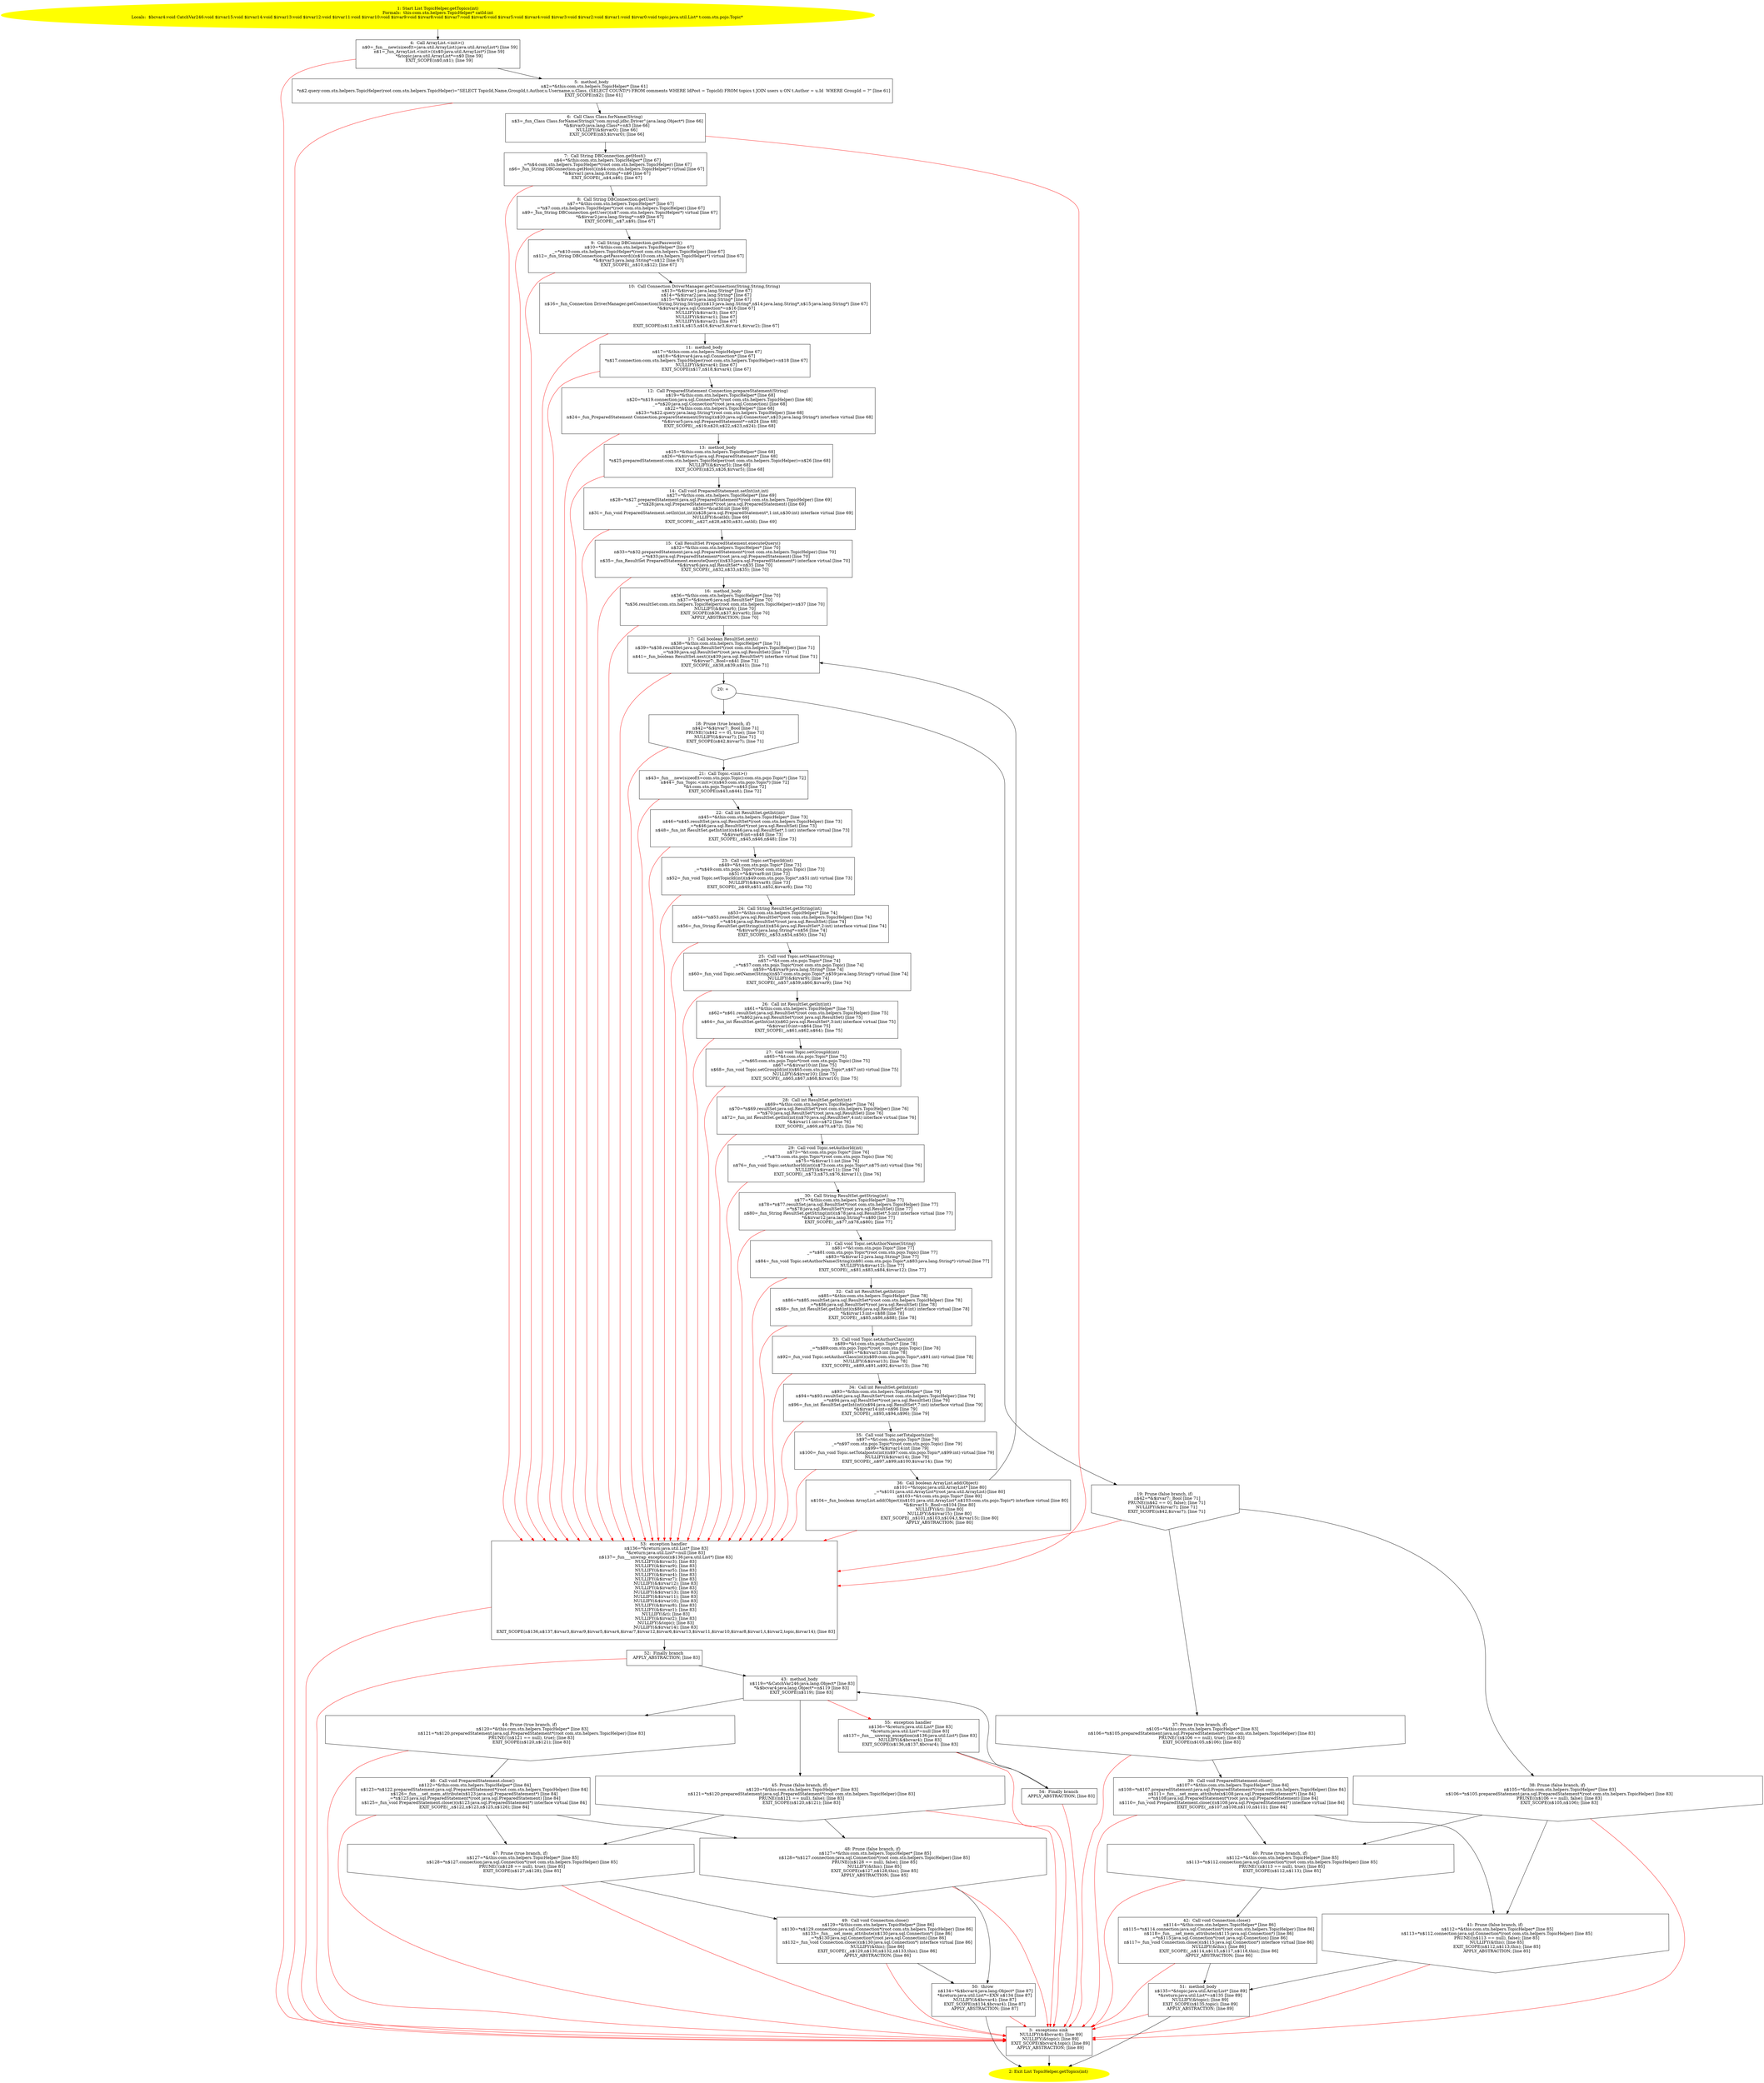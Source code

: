 /* @generated */
digraph cfg {
"com.stn.helpers.TopicHelper.getTopics(int):java.util.List.ba430b8d9c72baa02005eafb0e27013f_1" [label="1: Start List TopicHelper.getTopics(int)\nFormals:  this:com.stn.helpers.TopicHelper* catId:int\nLocals:  $bcvar4:void CatchVar246:void $irvar15:void $irvar14:void $irvar13:void $irvar12:void $irvar11:void $irvar10:void $irvar9:void $irvar8:void $irvar7:void $irvar6:void $irvar5:void $irvar4:void $irvar3:void $irvar2:void $irvar1:void $irvar0:void topic:java.util.List* t:com.stn.pojo.Topic* \n  " color=yellow style=filled]
	

	 "com.stn.helpers.TopicHelper.getTopics(int):java.util.List.ba430b8d9c72baa02005eafb0e27013f_1" -> "com.stn.helpers.TopicHelper.getTopics(int):java.util.List.ba430b8d9c72baa02005eafb0e27013f_4" ;
"com.stn.helpers.TopicHelper.getTopics(int):java.util.List.ba430b8d9c72baa02005eafb0e27013f_2" [label="2: Exit List TopicHelper.getTopics(int) \n  " color=yellow style=filled]
	

"com.stn.helpers.TopicHelper.getTopics(int):java.util.List.ba430b8d9c72baa02005eafb0e27013f_3" [label="3:  exceptions sink \n   NULLIFY(&$bcvar4); [line 89]\n  NULLIFY(&topic); [line 89]\n  EXIT_SCOPE($bcvar4,topic); [line 89]\n  APPLY_ABSTRACTION; [line 89]\n " shape="box"]
	

	 "com.stn.helpers.TopicHelper.getTopics(int):java.util.List.ba430b8d9c72baa02005eafb0e27013f_3" -> "com.stn.helpers.TopicHelper.getTopics(int):java.util.List.ba430b8d9c72baa02005eafb0e27013f_2" ;
"com.stn.helpers.TopicHelper.getTopics(int):java.util.List.ba430b8d9c72baa02005eafb0e27013f_4" [label="4:  Call ArrayList.<init>() \n   n$0=_fun___new(sizeof(t=java.util.ArrayList):java.util.ArrayList*) [line 59]\n  n$1=_fun_ArrayList.<init>()(n$0:java.util.ArrayList*) [line 59]\n  *&topic:java.util.ArrayList*=n$0 [line 59]\n  EXIT_SCOPE(n$0,n$1); [line 59]\n " shape="box"]
	

	 "com.stn.helpers.TopicHelper.getTopics(int):java.util.List.ba430b8d9c72baa02005eafb0e27013f_4" -> "com.stn.helpers.TopicHelper.getTopics(int):java.util.List.ba430b8d9c72baa02005eafb0e27013f_5" ;
	 "com.stn.helpers.TopicHelper.getTopics(int):java.util.List.ba430b8d9c72baa02005eafb0e27013f_4" -> "com.stn.helpers.TopicHelper.getTopics(int):java.util.List.ba430b8d9c72baa02005eafb0e27013f_3" [color="red" ];
"com.stn.helpers.TopicHelper.getTopics(int):java.util.List.ba430b8d9c72baa02005eafb0e27013f_5" [label="5:  method_body \n   n$2=*&this:com.stn.helpers.TopicHelper* [line 61]\n  *n$2.query:com.stn.helpers.TopicHelper(root com.stn.helpers.TopicHelper)=\"SELECT TopicId,Name,GroupId,t.Author,u.Username,u.Class, (SELECT COUNT(*) FROM comments WHERE IdPost = TopicId) FROM topics t JOIN users u ON t.Author = u.Id  WHERE GroupId = ?\" [line 61]\n  EXIT_SCOPE(n$2); [line 61]\n " shape="box"]
	

	 "com.stn.helpers.TopicHelper.getTopics(int):java.util.List.ba430b8d9c72baa02005eafb0e27013f_5" -> "com.stn.helpers.TopicHelper.getTopics(int):java.util.List.ba430b8d9c72baa02005eafb0e27013f_6" ;
	 "com.stn.helpers.TopicHelper.getTopics(int):java.util.List.ba430b8d9c72baa02005eafb0e27013f_5" -> "com.stn.helpers.TopicHelper.getTopics(int):java.util.List.ba430b8d9c72baa02005eafb0e27013f_3" [color="red" ];
"com.stn.helpers.TopicHelper.getTopics(int):java.util.List.ba430b8d9c72baa02005eafb0e27013f_6" [label="6:  Call Class Class.forName(String) \n   n$3=_fun_Class Class.forName(String)(\"com.mysql.jdbc.Driver\":java.lang.Object*) [line 66]\n  *&$irvar0:java.lang.Class*=n$3 [line 66]\n  NULLIFY(&$irvar0); [line 66]\n  EXIT_SCOPE(n$3,$irvar0); [line 66]\n " shape="box"]
	

	 "com.stn.helpers.TopicHelper.getTopics(int):java.util.List.ba430b8d9c72baa02005eafb0e27013f_6" -> "com.stn.helpers.TopicHelper.getTopics(int):java.util.List.ba430b8d9c72baa02005eafb0e27013f_7" ;
	 "com.stn.helpers.TopicHelper.getTopics(int):java.util.List.ba430b8d9c72baa02005eafb0e27013f_6" -> "com.stn.helpers.TopicHelper.getTopics(int):java.util.List.ba430b8d9c72baa02005eafb0e27013f_53" [color="red" ];
"com.stn.helpers.TopicHelper.getTopics(int):java.util.List.ba430b8d9c72baa02005eafb0e27013f_7" [label="7:  Call String DBConnection.getHost() \n   n$4=*&this:com.stn.helpers.TopicHelper* [line 67]\n  _=*n$4:com.stn.helpers.TopicHelper*(root com.stn.helpers.TopicHelper) [line 67]\n  n$6=_fun_String DBConnection.getHost()(n$4:com.stn.helpers.TopicHelper*) virtual [line 67]\n  *&$irvar1:java.lang.String*=n$6 [line 67]\n  EXIT_SCOPE(_,n$4,n$6); [line 67]\n " shape="box"]
	

	 "com.stn.helpers.TopicHelper.getTopics(int):java.util.List.ba430b8d9c72baa02005eafb0e27013f_7" -> "com.stn.helpers.TopicHelper.getTopics(int):java.util.List.ba430b8d9c72baa02005eafb0e27013f_8" ;
	 "com.stn.helpers.TopicHelper.getTopics(int):java.util.List.ba430b8d9c72baa02005eafb0e27013f_7" -> "com.stn.helpers.TopicHelper.getTopics(int):java.util.List.ba430b8d9c72baa02005eafb0e27013f_53" [color="red" ];
"com.stn.helpers.TopicHelper.getTopics(int):java.util.List.ba430b8d9c72baa02005eafb0e27013f_8" [label="8:  Call String DBConnection.getUser() \n   n$7=*&this:com.stn.helpers.TopicHelper* [line 67]\n  _=*n$7:com.stn.helpers.TopicHelper*(root com.stn.helpers.TopicHelper) [line 67]\n  n$9=_fun_String DBConnection.getUser()(n$7:com.stn.helpers.TopicHelper*) virtual [line 67]\n  *&$irvar2:java.lang.String*=n$9 [line 67]\n  EXIT_SCOPE(_,n$7,n$9); [line 67]\n " shape="box"]
	

	 "com.stn.helpers.TopicHelper.getTopics(int):java.util.List.ba430b8d9c72baa02005eafb0e27013f_8" -> "com.stn.helpers.TopicHelper.getTopics(int):java.util.List.ba430b8d9c72baa02005eafb0e27013f_9" ;
	 "com.stn.helpers.TopicHelper.getTopics(int):java.util.List.ba430b8d9c72baa02005eafb0e27013f_8" -> "com.stn.helpers.TopicHelper.getTopics(int):java.util.List.ba430b8d9c72baa02005eafb0e27013f_53" [color="red" ];
"com.stn.helpers.TopicHelper.getTopics(int):java.util.List.ba430b8d9c72baa02005eafb0e27013f_9" [label="9:  Call String DBConnection.getPassword() \n   n$10=*&this:com.stn.helpers.TopicHelper* [line 67]\n  _=*n$10:com.stn.helpers.TopicHelper*(root com.stn.helpers.TopicHelper) [line 67]\n  n$12=_fun_String DBConnection.getPassword()(n$10:com.stn.helpers.TopicHelper*) virtual [line 67]\n  *&$irvar3:java.lang.String*=n$12 [line 67]\n  EXIT_SCOPE(_,n$10,n$12); [line 67]\n " shape="box"]
	

	 "com.stn.helpers.TopicHelper.getTopics(int):java.util.List.ba430b8d9c72baa02005eafb0e27013f_9" -> "com.stn.helpers.TopicHelper.getTopics(int):java.util.List.ba430b8d9c72baa02005eafb0e27013f_10" ;
	 "com.stn.helpers.TopicHelper.getTopics(int):java.util.List.ba430b8d9c72baa02005eafb0e27013f_9" -> "com.stn.helpers.TopicHelper.getTopics(int):java.util.List.ba430b8d9c72baa02005eafb0e27013f_53" [color="red" ];
"com.stn.helpers.TopicHelper.getTopics(int):java.util.List.ba430b8d9c72baa02005eafb0e27013f_10" [label="10:  Call Connection DriverManager.getConnection(String,String,String) \n   n$13=*&$irvar1:java.lang.String* [line 67]\n  n$14=*&$irvar2:java.lang.String* [line 67]\n  n$15=*&$irvar3:java.lang.String* [line 67]\n  n$16=_fun_Connection DriverManager.getConnection(String,String,String)(n$13:java.lang.String*,n$14:java.lang.String*,n$15:java.lang.String*) [line 67]\n  *&$irvar4:java.sql.Connection*=n$16 [line 67]\n  NULLIFY(&$irvar3); [line 67]\n  NULLIFY(&$irvar1); [line 67]\n  NULLIFY(&$irvar2); [line 67]\n  EXIT_SCOPE(n$13,n$14,n$15,n$16,$irvar3,$irvar1,$irvar2); [line 67]\n " shape="box"]
	

	 "com.stn.helpers.TopicHelper.getTopics(int):java.util.List.ba430b8d9c72baa02005eafb0e27013f_10" -> "com.stn.helpers.TopicHelper.getTopics(int):java.util.List.ba430b8d9c72baa02005eafb0e27013f_11" ;
	 "com.stn.helpers.TopicHelper.getTopics(int):java.util.List.ba430b8d9c72baa02005eafb0e27013f_10" -> "com.stn.helpers.TopicHelper.getTopics(int):java.util.List.ba430b8d9c72baa02005eafb0e27013f_53" [color="red" ];
"com.stn.helpers.TopicHelper.getTopics(int):java.util.List.ba430b8d9c72baa02005eafb0e27013f_11" [label="11:  method_body \n   n$17=*&this:com.stn.helpers.TopicHelper* [line 67]\n  n$18=*&$irvar4:java.sql.Connection* [line 67]\n  *n$17.connection:com.stn.helpers.TopicHelper(root com.stn.helpers.TopicHelper)=n$18 [line 67]\n  NULLIFY(&$irvar4); [line 67]\n  EXIT_SCOPE(n$17,n$18,$irvar4); [line 67]\n " shape="box"]
	

	 "com.stn.helpers.TopicHelper.getTopics(int):java.util.List.ba430b8d9c72baa02005eafb0e27013f_11" -> "com.stn.helpers.TopicHelper.getTopics(int):java.util.List.ba430b8d9c72baa02005eafb0e27013f_12" ;
	 "com.stn.helpers.TopicHelper.getTopics(int):java.util.List.ba430b8d9c72baa02005eafb0e27013f_11" -> "com.stn.helpers.TopicHelper.getTopics(int):java.util.List.ba430b8d9c72baa02005eafb0e27013f_53" [color="red" ];
"com.stn.helpers.TopicHelper.getTopics(int):java.util.List.ba430b8d9c72baa02005eafb0e27013f_12" [label="12:  Call PreparedStatement Connection.prepareStatement(String) \n   n$19=*&this:com.stn.helpers.TopicHelper* [line 68]\n  n$20=*n$19.connection:java.sql.Connection*(root com.stn.helpers.TopicHelper) [line 68]\n  _=*n$20:java.sql.Connection*(root java.sql.Connection) [line 68]\n  n$22=*&this:com.stn.helpers.TopicHelper* [line 68]\n  n$23=*n$22.query:java.lang.String*(root com.stn.helpers.TopicHelper) [line 68]\n  n$24=_fun_PreparedStatement Connection.prepareStatement(String)(n$20:java.sql.Connection*,n$23:java.lang.String*) interface virtual [line 68]\n  *&$irvar5:java.sql.PreparedStatement*=n$24 [line 68]\n  EXIT_SCOPE(_,n$19,n$20,n$22,n$23,n$24); [line 68]\n " shape="box"]
	

	 "com.stn.helpers.TopicHelper.getTopics(int):java.util.List.ba430b8d9c72baa02005eafb0e27013f_12" -> "com.stn.helpers.TopicHelper.getTopics(int):java.util.List.ba430b8d9c72baa02005eafb0e27013f_13" ;
	 "com.stn.helpers.TopicHelper.getTopics(int):java.util.List.ba430b8d9c72baa02005eafb0e27013f_12" -> "com.stn.helpers.TopicHelper.getTopics(int):java.util.List.ba430b8d9c72baa02005eafb0e27013f_53" [color="red" ];
"com.stn.helpers.TopicHelper.getTopics(int):java.util.List.ba430b8d9c72baa02005eafb0e27013f_13" [label="13:  method_body \n   n$25=*&this:com.stn.helpers.TopicHelper* [line 68]\n  n$26=*&$irvar5:java.sql.PreparedStatement* [line 68]\n  *n$25.preparedStatement:com.stn.helpers.TopicHelper(root com.stn.helpers.TopicHelper)=n$26 [line 68]\n  NULLIFY(&$irvar5); [line 68]\n  EXIT_SCOPE(n$25,n$26,$irvar5); [line 68]\n " shape="box"]
	

	 "com.stn.helpers.TopicHelper.getTopics(int):java.util.List.ba430b8d9c72baa02005eafb0e27013f_13" -> "com.stn.helpers.TopicHelper.getTopics(int):java.util.List.ba430b8d9c72baa02005eafb0e27013f_14" ;
	 "com.stn.helpers.TopicHelper.getTopics(int):java.util.List.ba430b8d9c72baa02005eafb0e27013f_13" -> "com.stn.helpers.TopicHelper.getTopics(int):java.util.List.ba430b8d9c72baa02005eafb0e27013f_53" [color="red" ];
"com.stn.helpers.TopicHelper.getTopics(int):java.util.List.ba430b8d9c72baa02005eafb0e27013f_14" [label="14:  Call void PreparedStatement.setInt(int,int) \n   n$27=*&this:com.stn.helpers.TopicHelper* [line 69]\n  n$28=*n$27.preparedStatement:java.sql.PreparedStatement*(root com.stn.helpers.TopicHelper) [line 69]\n  _=*n$28:java.sql.PreparedStatement*(root java.sql.PreparedStatement) [line 69]\n  n$30=*&catId:int [line 69]\n  n$31=_fun_void PreparedStatement.setInt(int,int)(n$28:java.sql.PreparedStatement*,1:int,n$30:int) interface virtual [line 69]\n  NULLIFY(&catId); [line 69]\n  EXIT_SCOPE(_,n$27,n$28,n$30,n$31,catId); [line 69]\n " shape="box"]
	

	 "com.stn.helpers.TopicHelper.getTopics(int):java.util.List.ba430b8d9c72baa02005eafb0e27013f_14" -> "com.stn.helpers.TopicHelper.getTopics(int):java.util.List.ba430b8d9c72baa02005eafb0e27013f_15" ;
	 "com.stn.helpers.TopicHelper.getTopics(int):java.util.List.ba430b8d9c72baa02005eafb0e27013f_14" -> "com.stn.helpers.TopicHelper.getTopics(int):java.util.List.ba430b8d9c72baa02005eafb0e27013f_53" [color="red" ];
"com.stn.helpers.TopicHelper.getTopics(int):java.util.List.ba430b8d9c72baa02005eafb0e27013f_15" [label="15:  Call ResultSet PreparedStatement.executeQuery() \n   n$32=*&this:com.stn.helpers.TopicHelper* [line 70]\n  n$33=*n$32.preparedStatement:java.sql.PreparedStatement*(root com.stn.helpers.TopicHelper) [line 70]\n  _=*n$33:java.sql.PreparedStatement*(root java.sql.PreparedStatement) [line 70]\n  n$35=_fun_ResultSet PreparedStatement.executeQuery()(n$33:java.sql.PreparedStatement*) interface virtual [line 70]\n  *&$irvar6:java.sql.ResultSet*=n$35 [line 70]\n  EXIT_SCOPE(_,n$32,n$33,n$35); [line 70]\n " shape="box"]
	

	 "com.stn.helpers.TopicHelper.getTopics(int):java.util.List.ba430b8d9c72baa02005eafb0e27013f_15" -> "com.stn.helpers.TopicHelper.getTopics(int):java.util.List.ba430b8d9c72baa02005eafb0e27013f_16" ;
	 "com.stn.helpers.TopicHelper.getTopics(int):java.util.List.ba430b8d9c72baa02005eafb0e27013f_15" -> "com.stn.helpers.TopicHelper.getTopics(int):java.util.List.ba430b8d9c72baa02005eafb0e27013f_53" [color="red" ];
"com.stn.helpers.TopicHelper.getTopics(int):java.util.List.ba430b8d9c72baa02005eafb0e27013f_16" [label="16:  method_body \n   n$36=*&this:com.stn.helpers.TopicHelper* [line 70]\n  n$37=*&$irvar6:java.sql.ResultSet* [line 70]\n  *n$36.resultSet:com.stn.helpers.TopicHelper(root com.stn.helpers.TopicHelper)=n$37 [line 70]\n  NULLIFY(&$irvar6); [line 70]\n  EXIT_SCOPE(n$36,n$37,$irvar6); [line 70]\n  APPLY_ABSTRACTION; [line 70]\n " shape="box"]
	

	 "com.stn.helpers.TopicHelper.getTopics(int):java.util.List.ba430b8d9c72baa02005eafb0e27013f_16" -> "com.stn.helpers.TopicHelper.getTopics(int):java.util.List.ba430b8d9c72baa02005eafb0e27013f_17" ;
	 "com.stn.helpers.TopicHelper.getTopics(int):java.util.List.ba430b8d9c72baa02005eafb0e27013f_16" -> "com.stn.helpers.TopicHelper.getTopics(int):java.util.List.ba430b8d9c72baa02005eafb0e27013f_53" [color="red" ];
"com.stn.helpers.TopicHelper.getTopics(int):java.util.List.ba430b8d9c72baa02005eafb0e27013f_17" [label="17:  Call boolean ResultSet.next() \n   n$38=*&this:com.stn.helpers.TopicHelper* [line 71]\n  n$39=*n$38.resultSet:java.sql.ResultSet*(root com.stn.helpers.TopicHelper) [line 71]\n  _=*n$39:java.sql.ResultSet*(root java.sql.ResultSet) [line 71]\n  n$41=_fun_boolean ResultSet.next()(n$39:java.sql.ResultSet*) interface virtual [line 71]\n  *&$irvar7:_Bool=n$41 [line 71]\n  EXIT_SCOPE(_,n$38,n$39,n$41); [line 71]\n " shape="box"]
	

	 "com.stn.helpers.TopicHelper.getTopics(int):java.util.List.ba430b8d9c72baa02005eafb0e27013f_17" -> "com.stn.helpers.TopicHelper.getTopics(int):java.util.List.ba430b8d9c72baa02005eafb0e27013f_20" ;
	 "com.stn.helpers.TopicHelper.getTopics(int):java.util.List.ba430b8d9c72baa02005eafb0e27013f_17" -> "com.stn.helpers.TopicHelper.getTopics(int):java.util.List.ba430b8d9c72baa02005eafb0e27013f_53" [color="red" ];
"com.stn.helpers.TopicHelper.getTopics(int):java.util.List.ba430b8d9c72baa02005eafb0e27013f_18" [label="18: Prune (true branch, if) \n   n$42=*&$irvar7:_Bool [line 71]\n  PRUNE(!(n$42 == 0), true); [line 71]\n  NULLIFY(&$irvar7); [line 71]\n  EXIT_SCOPE(n$42,$irvar7); [line 71]\n " shape="invhouse"]
	

	 "com.stn.helpers.TopicHelper.getTopics(int):java.util.List.ba430b8d9c72baa02005eafb0e27013f_18" -> "com.stn.helpers.TopicHelper.getTopics(int):java.util.List.ba430b8d9c72baa02005eafb0e27013f_21" ;
	 "com.stn.helpers.TopicHelper.getTopics(int):java.util.List.ba430b8d9c72baa02005eafb0e27013f_18" -> "com.stn.helpers.TopicHelper.getTopics(int):java.util.List.ba430b8d9c72baa02005eafb0e27013f_53" [color="red" ];
"com.stn.helpers.TopicHelper.getTopics(int):java.util.List.ba430b8d9c72baa02005eafb0e27013f_19" [label="19: Prune (false branch, if) \n   n$42=*&$irvar7:_Bool [line 71]\n  PRUNE((n$42 == 0), false); [line 71]\n  NULLIFY(&$irvar7); [line 71]\n  EXIT_SCOPE(n$42,$irvar7); [line 71]\n " shape="invhouse"]
	

	 "com.stn.helpers.TopicHelper.getTopics(int):java.util.List.ba430b8d9c72baa02005eafb0e27013f_19" -> "com.stn.helpers.TopicHelper.getTopics(int):java.util.List.ba430b8d9c72baa02005eafb0e27013f_37" ;
	 "com.stn.helpers.TopicHelper.getTopics(int):java.util.List.ba430b8d9c72baa02005eafb0e27013f_19" -> "com.stn.helpers.TopicHelper.getTopics(int):java.util.List.ba430b8d9c72baa02005eafb0e27013f_38" ;
	 "com.stn.helpers.TopicHelper.getTopics(int):java.util.List.ba430b8d9c72baa02005eafb0e27013f_19" -> "com.stn.helpers.TopicHelper.getTopics(int):java.util.List.ba430b8d9c72baa02005eafb0e27013f_53" [color="red" ];
"com.stn.helpers.TopicHelper.getTopics(int):java.util.List.ba430b8d9c72baa02005eafb0e27013f_20" [label="20: + \n  " ]
	

	 "com.stn.helpers.TopicHelper.getTopics(int):java.util.List.ba430b8d9c72baa02005eafb0e27013f_20" -> "com.stn.helpers.TopicHelper.getTopics(int):java.util.List.ba430b8d9c72baa02005eafb0e27013f_18" ;
	 "com.stn.helpers.TopicHelper.getTopics(int):java.util.List.ba430b8d9c72baa02005eafb0e27013f_20" -> "com.stn.helpers.TopicHelper.getTopics(int):java.util.List.ba430b8d9c72baa02005eafb0e27013f_19" ;
"com.stn.helpers.TopicHelper.getTopics(int):java.util.List.ba430b8d9c72baa02005eafb0e27013f_21" [label="21:  Call Topic.<init>() \n   n$43=_fun___new(sizeof(t=com.stn.pojo.Topic):com.stn.pojo.Topic*) [line 72]\n  n$44=_fun_Topic.<init>()(n$43:com.stn.pojo.Topic*) [line 72]\n  *&t:com.stn.pojo.Topic*=n$43 [line 72]\n  EXIT_SCOPE(n$43,n$44); [line 72]\n " shape="box"]
	

	 "com.stn.helpers.TopicHelper.getTopics(int):java.util.List.ba430b8d9c72baa02005eafb0e27013f_21" -> "com.stn.helpers.TopicHelper.getTopics(int):java.util.List.ba430b8d9c72baa02005eafb0e27013f_22" ;
	 "com.stn.helpers.TopicHelper.getTopics(int):java.util.List.ba430b8d9c72baa02005eafb0e27013f_21" -> "com.stn.helpers.TopicHelper.getTopics(int):java.util.List.ba430b8d9c72baa02005eafb0e27013f_53" [color="red" ];
"com.stn.helpers.TopicHelper.getTopics(int):java.util.List.ba430b8d9c72baa02005eafb0e27013f_22" [label="22:  Call int ResultSet.getInt(int) \n   n$45=*&this:com.stn.helpers.TopicHelper* [line 73]\n  n$46=*n$45.resultSet:java.sql.ResultSet*(root com.stn.helpers.TopicHelper) [line 73]\n  _=*n$46:java.sql.ResultSet*(root java.sql.ResultSet) [line 73]\n  n$48=_fun_int ResultSet.getInt(int)(n$46:java.sql.ResultSet*,1:int) interface virtual [line 73]\n  *&$irvar8:int=n$48 [line 73]\n  EXIT_SCOPE(_,n$45,n$46,n$48); [line 73]\n " shape="box"]
	

	 "com.stn.helpers.TopicHelper.getTopics(int):java.util.List.ba430b8d9c72baa02005eafb0e27013f_22" -> "com.stn.helpers.TopicHelper.getTopics(int):java.util.List.ba430b8d9c72baa02005eafb0e27013f_23" ;
	 "com.stn.helpers.TopicHelper.getTopics(int):java.util.List.ba430b8d9c72baa02005eafb0e27013f_22" -> "com.stn.helpers.TopicHelper.getTopics(int):java.util.List.ba430b8d9c72baa02005eafb0e27013f_53" [color="red" ];
"com.stn.helpers.TopicHelper.getTopics(int):java.util.List.ba430b8d9c72baa02005eafb0e27013f_23" [label="23:  Call void Topic.setTopicId(int) \n   n$49=*&t:com.stn.pojo.Topic* [line 73]\n  _=*n$49:com.stn.pojo.Topic*(root com.stn.pojo.Topic) [line 73]\n  n$51=*&$irvar8:int [line 73]\n  n$52=_fun_void Topic.setTopicId(int)(n$49:com.stn.pojo.Topic*,n$51:int) virtual [line 73]\n  NULLIFY(&$irvar8); [line 73]\n  EXIT_SCOPE(_,n$49,n$51,n$52,$irvar8); [line 73]\n " shape="box"]
	

	 "com.stn.helpers.TopicHelper.getTopics(int):java.util.List.ba430b8d9c72baa02005eafb0e27013f_23" -> "com.stn.helpers.TopicHelper.getTopics(int):java.util.List.ba430b8d9c72baa02005eafb0e27013f_24" ;
	 "com.stn.helpers.TopicHelper.getTopics(int):java.util.List.ba430b8d9c72baa02005eafb0e27013f_23" -> "com.stn.helpers.TopicHelper.getTopics(int):java.util.List.ba430b8d9c72baa02005eafb0e27013f_53" [color="red" ];
"com.stn.helpers.TopicHelper.getTopics(int):java.util.List.ba430b8d9c72baa02005eafb0e27013f_24" [label="24:  Call String ResultSet.getString(int) \n   n$53=*&this:com.stn.helpers.TopicHelper* [line 74]\n  n$54=*n$53.resultSet:java.sql.ResultSet*(root com.stn.helpers.TopicHelper) [line 74]\n  _=*n$54:java.sql.ResultSet*(root java.sql.ResultSet) [line 74]\n  n$56=_fun_String ResultSet.getString(int)(n$54:java.sql.ResultSet*,2:int) interface virtual [line 74]\n  *&$irvar9:java.lang.String*=n$56 [line 74]\n  EXIT_SCOPE(_,n$53,n$54,n$56); [line 74]\n " shape="box"]
	

	 "com.stn.helpers.TopicHelper.getTopics(int):java.util.List.ba430b8d9c72baa02005eafb0e27013f_24" -> "com.stn.helpers.TopicHelper.getTopics(int):java.util.List.ba430b8d9c72baa02005eafb0e27013f_25" ;
	 "com.stn.helpers.TopicHelper.getTopics(int):java.util.List.ba430b8d9c72baa02005eafb0e27013f_24" -> "com.stn.helpers.TopicHelper.getTopics(int):java.util.List.ba430b8d9c72baa02005eafb0e27013f_53" [color="red" ];
"com.stn.helpers.TopicHelper.getTopics(int):java.util.List.ba430b8d9c72baa02005eafb0e27013f_25" [label="25:  Call void Topic.setName(String) \n   n$57=*&t:com.stn.pojo.Topic* [line 74]\n  _=*n$57:com.stn.pojo.Topic*(root com.stn.pojo.Topic) [line 74]\n  n$59=*&$irvar9:java.lang.String* [line 74]\n  n$60=_fun_void Topic.setName(String)(n$57:com.stn.pojo.Topic*,n$59:java.lang.String*) virtual [line 74]\n  NULLIFY(&$irvar9); [line 74]\n  EXIT_SCOPE(_,n$57,n$59,n$60,$irvar9); [line 74]\n " shape="box"]
	

	 "com.stn.helpers.TopicHelper.getTopics(int):java.util.List.ba430b8d9c72baa02005eafb0e27013f_25" -> "com.stn.helpers.TopicHelper.getTopics(int):java.util.List.ba430b8d9c72baa02005eafb0e27013f_26" ;
	 "com.stn.helpers.TopicHelper.getTopics(int):java.util.List.ba430b8d9c72baa02005eafb0e27013f_25" -> "com.stn.helpers.TopicHelper.getTopics(int):java.util.List.ba430b8d9c72baa02005eafb0e27013f_53" [color="red" ];
"com.stn.helpers.TopicHelper.getTopics(int):java.util.List.ba430b8d9c72baa02005eafb0e27013f_26" [label="26:  Call int ResultSet.getInt(int) \n   n$61=*&this:com.stn.helpers.TopicHelper* [line 75]\n  n$62=*n$61.resultSet:java.sql.ResultSet*(root com.stn.helpers.TopicHelper) [line 75]\n  _=*n$62:java.sql.ResultSet*(root java.sql.ResultSet) [line 75]\n  n$64=_fun_int ResultSet.getInt(int)(n$62:java.sql.ResultSet*,3:int) interface virtual [line 75]\n  *&$irvar10:int=n$64 [line 75]\n  EXIT_SCOPE(_,n$61,n$62,n$64); [line 75]\n " shape="box"]
	

	 "com.stn.helpers.TopicHelper.getTopics(int):java.util.List.ba430b8d9c72baa02005eafb0e27013f_26" -> "com.stn.helpers.TopicHelper.getTopics(int):java.util.List.ba430b8d9c72baa02005eafb0e27013f_27" ;
	 "com.stn.helpers.TopicHelper.getTopics(int):java.util.List.ba430b8d9c72baa02005eafb0e27013f_26" -> "com.stn.helpers.TopicHelper.getTopics(int):java.util.List.ba430b8d9c72baa02005eafb0e27013f_53" [color="red" ];
"com.stn.helpers.TopicHelper.getTopics(int):java.util.List.ba430b8d9c72baa02005eafb0e27013f_27" [label="27:  Call void Topic.setGroupId(int) \n   n$65=*&t:com.stn.pojo.Topic* [line 75]\n  _=*n$65:com.stn.pojo.Topic*(root com.stn.pojo.Topic) [line 75]\n  n$67=*&$irvar10:int [line 75]\n  n$68=_fun_void Topic.setGroupId(int)(n$65:com.stn.pojo.Topic*,n$67:int) virtual [line 75]\n  NULLIFY(&$irvar10); [line 75]\n  EXIT_SCOPE(_,n$65,n$67,n$68,$irvar10); [line 75]\n " shape="box"]
	

	 "com.stn.helpers.TopicHelper.getTopics(int):java.util.List.ba430b8d9c72baa02005eafb0e27013f_27" -> "com.stn.helpers.TopicHelper.getTopics(int):java.util.List.ba430b8d9c72baa02005eafb0e27013f_28" ;
	 "com.stn.helpers.TopicHelper.getTopics(int):java.util.List.ba430b8d9c72baa02005eafb0e27013f_27" -> "com.stn.helpers.TopicHelper.getTopics(int):java.util.List.ba430b8d9c72baa02005eafb0e27013f_53" [color="red" ];
"com.stn.helpers.TopicHelper.getTopics(int):java.util.List.ba430b8d9c72baa02005eafb0e27013f_28" [label="28:  Call int ResultSet.getInt(int) \n   n$69=*&this:com.stn.helpers.TopicHelper* [line 76]\n  n$70=*n$69.resultSet:java.sql.ResultSet*(root com.stn.helpers.TopicHelper) [line 76]\n  _=*n$70:java.sql.ResultSet*(root java.sql.ResultSet) [line 76]\n  n$72=_fun_int ResultSet.getInt(int)(n$70:java.sql.ResultSet*,4:int) interface virtual [line 76]\n  *&$irvar11:int=n$72 [line 76]\n  EXIT_SCOPE(_,n$69,n$70,n$72); [line 76]\n " shape="box"]
	

	 "com.stn.helpers.TopicHelper.getTopics(int):java.util.List.ba430b8d9c72baa02005eafb0e27013f_28" -> "com.stn.helpers.TopicHelper.getTopics(int):java.util.List.ba430b8d9c72baa02005eafb0e27013f_29" ;
	 "com.stn.helpers.TopicHelper.getTopics(int):java.util.List.ba430b8d9c72baa02005eafb0e27013f_28" -> "com.stn.helpers.TopicHelper.getTopics(int):java.util.List.ba430b8d9c72baa02005eafb0e27013f_53" [color="red" ];
"com.stn.helpers.TopicHelper.getTopics(int):java.util.List.ba430b8d9c72baa02005eafb0e27013f_29" [label="29:  Call void Topic.setAuthorId(int) \n   n$73=*&t:com.stn.pojo.Topic* [line 76]\n  _=*n$73:com.stn.pojo.Topic*(root com.stn.pojo.Topic) [line 76]\n  n$75=*&$irvar11:int [line 76]\n  n$76=_fun_void Topic.setAuthorId(int)(n$73:com.stn.pojo.Topic*,n$75:int) virtual [line 76]\n  NULLIFY(&$irvar11); [line 76]\n  EXIT_SCOPE(_,n$73,n$75,n$76,$irvar11); [line 76]\n " shape="box"]
	

	 "com.stn.helpers.TopicHelper.getTopics(int):java.util.List.ba430b8d9c72baa02005eafb0e27013f_29" -> "com.stn.helpers.TopicHelper.getTopics(int):java.util.List.ba430b8d9c72baa02005eafb0e27013f_30" ;
	 "com.stn.helpers.TopicHelper.getTopics(int):java.util.List.ba430b8d9c72baa02005eafb0e27013f_29" -> "com.stn.helpers.TopicHelper.getTopics(int):java.util.List.ba430b8d9c72baa02005eafb0e27013f_53" [color="red" ];
"com.stn.helpers.TopicHelper.getTopics(int):java.util.List.ba430b8d9c72baa02005eafb0e27013f_30" [label="30:  Call String ResultSet.getString(int) \n   n$77=*&this:com.stn.helpers.TopicHelper* [line 77]\n  n$78=*n$77.resultSet:java.sql.ResultSet*(root com.stn.helpers.TopicHelper) [line 77]\n  _=*n$78:java.sql.ResultSet*(root java.sql.ResultSet) [line 77]\n  n$80=_fun_String ResultSet.getString(int)(n$78:java.sql.ResultSet*,5:int) interface virtual [line 77]\n  *&$irvar12:java.lang.String*=n$80 [line 77]\n  EXIT_SCOPE(_,n$77,n$78,n$80); [line 77]\n " shape="box"]
	

	 "com.stn.helpers.TopicHelper.getTopics(int):java.util.List.ba430b8d9c72baa02005eafb0e27013f_30" -> "com.stn.helpers.TopicHelper.getTopics(int):java.util.List.ba430b8d9c72baa02005eafb0e27013f_31" ;
	 "com.stn.helpers.TopicHelper.getTopics(int):java.util.List.ba430b8d9c72baa02005eafb0e27013f_30" -> "com.stn.helpers.TopicHelper.getTopics(int):java.util.List.ba430b8d9c72baa02005eafb0e27013f_53" [color="red" ];
"com.stn.helpers.TopicHelper.getTopics(int):java.util.List.ba430b8d9c72baa02005eafb0e27013f_31" [label="31:  Call void Topic.setAuthorName(String) \n   n$81=*&t:com.stn.pojo.Topic* [line 77]\n  _=*n$81:com.stn.pojo.Topic*(root com.stn.pojo.Topic) [line 77]\n  n$83=*&$irvar12:java.lang.String* [line 77]\n  n$84=_fun_void Topic.setAuthorName(String)(n$81:com.stn.pojo.Topic*,n$83:java.lang.String*) virtual [line 77]\n  NULLIFY(&$irvar12); [line 77]\n  EXIT_SCOPE(_,n$81,n$83,n$84,$irvar12); [line 77]\n " shape="box"]
	

	 "com.stn.helpers.TopicHelper.getTopics(int):java.util.List.ba430b8d9c72baa02005eafb0e27013f_31" -> "com.stn.helpers.TopicHelper.getTopics(int):java.util.List.ba430b8d9c72baa02005eafb0e27013f_32" ;
	 "com.stn.helpers.TopicHelper.getTopics(int):java.util.List.ba430b8d9c72baa02005eafb0e27013f_31" -> "com.stn.helpers.TopicHelper.getTopics(int):java.util.List.ba430b8d9c72baa02005eafb0e27013f_53" [color="red" ];
"com.stn.helpers.TopicHelper.getTopics(int):java.util.List.ba430b8d9c72baa02005eafb0e27013f_32" [label="32:  Call int ResultSet.getInt(int) \n   n$85=*&this:com.stn.helpers.TopicHelper* [line 78]\n  n$86=*n$85.resultSet:java.sql.ResultSet*(root com.stn.helpers.TopicHelper) [line 78]\n  _=*n$86:java.sql.ResultSet*(root java.sql.ResultSet) [line 78]\n  n$88=_fun_int ResultSet.getInt(int)(n$86:java.sql.ResultSet*,6:int) interface virtual [line 78]\n  *&$irvar13:int=n$88 [line 78]\n  EXIT_SCOPE(_,n$85,n$86,n$88); [line 78]\n " shape="box"]
	

	 "com.stn.helpers.TopicHelper.getTopics(int):java.util.List.ba430b8d9c72baa02005eafb0e27013f_32" -> "com.stn.helpers.TopicHelper.getTopics(int):java.util.List.ba430b8d9c72baa02005eafb0e27013f_33" ;
	 "com.stn.helpers.TopicHelper.getTopics(int):java.util.List.ba430b8d9c72baa02005eafb0e27013f_32" -> "com.stn.helpers.TopicHelper.getTopics(int):java.util.List.ba430b8d9c72baa02005eafb0e27013f_53" [color="red" ];
"com.stn.helpers.TopicHelper.getTopics(int):java.util.List.ba430b8d9c72baa02005eafb0e27013f_33" [label="33:  Call void Topic.setAuthorClass(int) \n   n$89=*&t:com.stn.pojo.Topic* [line 78]\n  _=*n$89:com.stn.pojo.Topic*(root com.stn.pojo.Topic) [line 78]\n  n$91=*&$irvar13:int [line 78]\n  n$92=_fun_void Topic.setAuthorClass(int)(n$89:com.stn.pojo.Topic*,n$91:int) virtual [line 78]\n  NULLIFY(&$irvar13); [line 78]\n  EXIT_SCOPE(_,n$89,n$91,n$92,$irvar13); [line 78]\n " shape="box"]
	

	 "com.stn.helpers.TopicHelper.getTopics(int):java.util.List.ba430b8d9c72baa02005eafb0e27013f_33" -> "com.stn.helpers.TopicHelper.getTopics(int):java.util.List.ba430b8d9c72baa02005eafb0e27013f_34" ;
	 "com.stn.helpers.TopicHelper.getTopics(int):java.util.List.ba430b8d9c72baa02005eafb0e27013f_33" -> "com.stn.helpers.TopicHelper.getTopics(int):java.util.List.ba430b8d9c72baa02005eafb0e27013f_53" [color="red" ];
"com.stn.helpers.TopicHelper.getTopics(int):java.util.List.ba430b8d9c72baa02005eafb0e27013f_34" [label="34:  Call int ResultSet.getInt(int) \n   n$93=*&this:com.stn.helpers.TopicHelper* [line 79]\n  n$94=*n$93.resultSet:java.sql.ResultSet*(root com.stn.helpers.TopicHelper) [line 79]\n  _=*n$94:java.sql.ResultSet*(root java.sql.ResultSet) [line 79]\n  n$96=_fun_int ResultSet.getInt(int)(n$94:java.sql.ResultSet*,7:int) interface virtual [line 79]\n  *&$irvar14:int=n$96 [line 79]\n  EXIT_SCOPE(_,n$93,n$94,n$96); [line 79]\n " shape="box"]
	

	 "com.stn.helpers.TopicHelper.getTopics(int):java.util.List.ba430b8d9c72baa02005eafb0e27013f_34" -> "com.stn.helpers.TopicHelper.getTopics(int):java.util.List.ba430b8d9c72baa02005eafb0e27013f_35" ;
	 "com.stn.helpers.TopicHelper.getTopics(int):java.util.List.ba430b8d9c72baa02005eafb0e27013f_34" -> "com.stn.helpers.TopicHelper.getTopics(int):java.util.List.ba430b8d9c72baa02005eafb0e27013f_53" [color="red" ];
"com.stn.helpers.TopicHelper.getTopics(int):java.util.List.ba430b8d9c72baa02005eafb0e27013f_35" [label="35:  Call void Topic.setTotalposts(int) \n   n$97=*&t:com.stn.pojo.Topic* [line 79]\n  _=*n$97:com.stn.pojo.Topic*(root com.stn.pojo.Topic) [line 79]\n  n$99=*&$irvar14:int [line 79]\n  n$100=_fun_void Topic.setTotalposts(int)(n$97:com.stn.pojo.Topic*,n$99:int) virtual [line 79]\n  NULLIFY(&$irvar14); [line 79]\n  EXIT_SCOPE(_,n$97,n$99,n$100,$irvar14); [line 79]\n " shape="box"]
	

	 "com.stn.helpers.TopicHelper.getTopics(int):java.util.List.ba430b8d9c72baa02005eafb0e27013f_35" -> "com.stn.helpers.TopicHelper.getTopics(int):java.util.List.ba430b8d9c72baa02005eafb0e27013f_36" ;
	 "com.stn.helpers.TopicHelper.getTopics(int):java.util.List.ba430b8d9c72baa02005eafb0e27013f_35" -> "com.stn.helpers.TopicHelper.getTopics(int):java.util.List.ba430b8d9c72baa02005eafb0e27013f_53" [color="red" ];
"com.stn.helpers.TopicHelper.getTopics(int):java.util.List.ba430b8d9c72baa02005eafb0e27013f_36" [label="36:  Call boolean ArrayList.add(Object) \n   n$101=*&topic:java.util.ArrayList* [line 80]\n  _=*n$101:java.util.ArrayList*(root java.util.ArrayList) [line 80]\n  n$103=*&t:com.stn.pojo.Topic* [line 80]\n  n$104=_fun_boolean ArrayList.add(Object)(n$101:java.util.ArrayList*,n$103:com.stn.pojo.Topic*) interface virtual [line 80]\n  *&$irvar15:_Bool=n$104 [line 80]\n  NULLIFY(&t); [line 80]\n  NULLIFY(&$irvar15); [line 80]\n  EXIT_SCOPE(_,n$101,n$103,n$104,t,$irvar15); [line 80]\n  APPLY_ABSTRACTION; [line 80]\n " shape="box"]
	

	 "com.stn.helpers.TopicHelper.getTopics(int):java.util.List.ba430b8d9c72baa02005eafb0e27013f_36" -> "com.stn.helpers.TopicHelper.getTopics(int):java.util.List.ba430b8d9c72baa02005eafb0e27013f_17" ;
	 "com.stn.helpers.TopicHelper.getTopics(int):java.util.List.ba430b8d9c72baa02005eafb0e27013f_36" -> "com.stn.helpers.TopicHelper.getTopics(int):java.util.List.ba430b8d9c72baa02005eafb0e27013f_53" [color="red" ];
"com.stn.helpers.TopicHelper.getTopics(int):java.util.List.ba430b8d9c72baa02005eafb0e27013f_37" [label="37: Prune (true branch, if) \n   n$105=*&this:com.stn.helpers.TopicHelper* [line 83]\n  n$106=*n$105.preparedStatement:java.sql.PreparedStatement*(root com.stn.helpers.TopicHelper) [line 83]\n  PRUNE(!(n$106 == null), true); [line 83]\n  EXIT_SCOPE(n$105,n$106); [line 83]\n " shape="invhouse"]
	

	 "com.stn.helpers.TopicHelper.getTopics(int):java.util.List.ba430b8d9c72baa02005eafb0e27013f_37" -> "com.stn.helpers.TopicHelper.getTopics(int):java.util.List.ba430b8d9c72baa02005eafb0e27013f_39" ;
	 "com.stn.helpers.TopicHelper.getTopics(int):java.util.List.ba430b8d9c72baa02005eafb0e27013f_37" -> "com.stn.helpers.TopicHelper.getTopics(int):java.util.List.ba430b8d9c72baa02005eafb0e27013f_3" [color="red" ];
"com.stn.helpers.TopicHelper.getTopics(int):java.util.List.ba430b8d9c72baa02005eafb0e27013f_38" [label="38: Prune (false branch, if) \n   n$105=*&this:com.stn.helpers.TopicHelper* [line 83]\n  n$106=*n$105.preparedStatement:java.sql.PreparedStatement*(root com.stn.helpers.TopicHelper) [line 83]\n  PRUNE((n$106 == null), false); [line 83]\n  EXIT_SCOPE(n$105,n$106); [line 83]\n " shape="invhouse"]
	

	 "com.stn.helpers.TopicHelper.getTopics(int):java.util.List.ba430b8d9c72baa02005eafb0e27013f_38" -> "com.stn.helpers.TopicHelper.getTopics(int):java.util.List.ba430b8d9c72baa02005eafb0e27013f_40" ;
	 "com.stn.helpers.TopicHelper.getTopics(int):java.util.List.ba430b8d9c72baa02005eafb0e27013f_38" -> "com.stn.helpers.TopicHelper.getTopics(int):java.util.List.ba430b8d9c72baa02005eafb0e27013f_41" ;
	 "com.stn.helpers.TopicHelper.getTopics(int):java.util.List.ba430b8d9c72baa02005eafb0e27013f_38" -> "com.stn.helpers.TopicHelper.getTopics(int):java.util.List.ba430b8d9c72baa02005eafb0e27013f_3" [color="red" ];
"com.stn.helpers.TopicHelper.getTopics(int):java.util.List.ba430b8d9c72baa02005eafb0e27013f_39" [label="39:  Call void PreparedStatement.close() \n   n$107=*&this:com.stn.helpers.TopicHelper* [line 84]\n  n$108=*n$107.preparedStatement:java.sql.PreparedStatement*(root com.stn.helpers.TopicHelper) [line 84]\n  n$111=_fun___set_mem_attribute(n$108:java.sql.PreparedStatement*) [line 84]\n  _=*n$108:java.sql.PreparedStatement*(root java.sql.PreparedStatement) [line 84]\n  n$110=_fun_void PreparedStatement.close()(n$108:java.sql.PreparedStatement*) interface virtual [line 84]\n  EXIT_SCOPE(_,n$107,n$108,n$110,n$111); [line 84]\n " shape="box"]
	

	 "com.stn.helpers.TopicHelper.getTopics(int):java.util.List.ba430b8d9c72baa02005eafb0e27013f_39" -> "com.stn.helpers.TopicHelper.getTopics(int):java.util.List.ba430b8d9c72baa02005eafb0e27013f_40" ;
	 "com.stn.helpers.TopicHelper.getTopics(int):java.util.List.ba430b8d9c72baa02005eafb0e27013f_39" -> "com.stn.helpers.TopicHelper.getTopics(int):java.util.List.ba430b8d9c72baa02005eafb0e27013f_41" ;
	 "com.stn.helpers.TopicHelper.getTopics(int):java.util.List.ba430b8d9c72baa02005eafb0e27013f_39" -> "com.stn.helpers.TopicHelper.getTopics(int):java.util.List.ba430b8d9c72baa02005eafb0e27013f_3" [color="red" ];
"com.stn.helpers.TopicHelper.getTopics(int):java.util.List.ba430b8d9c72baa02005eafb0e27013f_40" [label="40: Prune (true branch, if) \n   n$112=*&this:com.stn.helpers.TopicHelper* [line 85]\n  n$113=*n$112.connection:java.sql.Connection*(root com.stn.helpers.TopicHelper) [line 85]\n  PRUNE(!(n$113 == null), true); [line 85]\n  EXIT_SCOPE(n$112,n$113); [line 85]\n " shape="invhouse"]
	

	 "com.stn.helpers.TopicHelper.getTopics(int):java.util.List.ba430b8d9c72baa02005eafb0e27013f_40" -> "com.stn.helpers.TopicHelper.getTopics(int):java.util.List.ba430b8d9c72baa02005eafb0e27013f_42" ;
	 "com.stn.helpers.TopicHelper.getTopics(int):java.util.List.ba430b8d9c72baa02005eafb0e27013f_40" -> "com.stn.helpers.TopicHelper.getTopics(int):java.util.List.ba430b8d9c72baa02005eafb0e27013f_3" [color="red" ];
"com.stn.helpers.TopicHelper.getTopics(int):java.util.List.ba430b8d9c72baa02005eafb0e27013f_41" [label="41: Prune (false branch, if) \n   n$112=*&this:com.stn.helpers.TopicHelper* [line 85]\n  n$113=*n$112.connection:java.sql.Connection*(root com.stn.helpers.TopicHelper) [line 85]\n  PRUNE((n$113 == null), false); [line 85]\n  NULLIFY(&this); [line 85]\n  EXIT_SCOPE(n$112,n$113,this); [line 85]\n  APPLY_ABSTRACTION; [line 85]\n " shape="invhouse"]
	

	 "com.stn.helpers.TopicHelper.getTopics(int):java.util.List.ba430b8d9c72baa02005eafb0e27013f_41" -> "com.stn.helpers.TopicHelper.getTopics(int):java.util.List.ba430b8d9c72baa02005eafb0e27013f_51" ;
	 "com.stn.helpers.TopicHelper.getTopics(int):java.util.List.ba430b8d9c72baa02005eafb0e27013f_41" -> "com.stn.helpers.TopicHelper.getTopics(int):java.util.List.ba430b8d9c72baa02005eafb0e27013f_3" [color="red" ];
"com.stn.helpers.TopicHelper.getTopics(int):java.util.List.ba430b8d9c72baa02005eafb0e27013f_42" [label="42:  Call void Connection.close() \n   n$114=*&this:com.stn.helpers.TopicHelper* [line 86]\n  n$115=*n$114.connection:java.sql.Connection*(root com.stn.helpers.TopicHelper) [line 86]\n  n$118=_fun___set_mem_attribute(n$115:java.sql.Connection*) [line 86]\n  _=*n$115:java.sql.Connection*(root java.sql.Connection) [line 86]\n  n$117=_fun_void Connection.close()(n$115:java.sql.Connection*) interface virtual [line 86]\n  NULLIFY(&this); [line 86]\n  EXIT_SCOPE(_,n$114,n$115,n$117,n$118,this); [line 86]\n  APPLY_ABSTRACTION; [line 86]\n " shape="box"]
	

	 "com.stn.helpers.TopicHelper.getTopics(int):java.util.List.ba430b8d9c72baa02005eafb0e27013f_42" -> "com.stn.helpers.TopicHelper.getTopics(int):java.util.List.ba430b8d9c72baa02005eafb0e27013f_51" ;
	 "com.stn.helpers.TopicHelper.getTopics(int):java.util.List.ba430b8d9c72baa02005eafb0e27013f_42" -> "com.stn.helpers.TopicHelper.getTopics(int):java.util.List.ba430b8d9c72baa02005eafb0e27013f_3" [color="red" ];
"com.stn.helpers.TopicHelper.getTopics(int):java.util.List.ba430b8d9c72baa02005eafb0e27013f_43" [label="43:  method_body \n   n$119=*&CatchVar246:java.lang.Object* [line 83]\n  *&$bcvar4:java.lang.Object*=n$119 [line 83]\n  EXIT_SCOPE(n$119); [line 83]\n " shape="box"]
	

	 "com.stn.helpers.TopicHelper.getTopics(int):java.util.List.ba430b8d9c72baa02005eafb0e27013f_43" -> "com.stn.helpers.TopicHelper.getTopics(int):java.util.List.ba430b8d9c72baa02005eafb0e27013f_44" ;
	 "com.stn.helpers.TopicHelper.getTopics(int):java.util.List.ba430b8d9c72baa02005eafb0e27013f_43" -> "com.stn.helpers.TopicHelper.getTopics(int):java.util.List.ba430b8d9c72baa02005eafb0e27013f_45" ;
	 "com.stn.helpers.TopicHelper.getTopics(int):java.util.List.ba430b8d9c72baa02005eafb0e27013f_43" -> "com.stn.helpers.TopicHelper.getTopics(int):java.util.List.ba430b8d9c72baa02005eafb0e27013f_55" [color="red" ];
"com.stn.helpers.TopicHelper.getTopics(int):java.util.List.ba430b8d9c72baa02005eafb0e27013f_44" [label="44: Prune (true branch, if) \n   n$120=*&this:com.stn.helpers.TopicHelper* [line 83]\n  n$121=*n$120.preparedStatement:java.sql.PreparedStatement*(root com.stn.helpers.TopicHelper) [line 83]\n  PRUNE(!(n$121 == null), true); [line 83]\n  EXIT_SCOPE(n$120,n$121); [line 83]\n " shape="invhouse"]
	

	 "com.stn.helpers.TopicHelper.getTopics(int):java.util.List.ba430b8d9c72baa02005eafb0e27013f_44" -> "com.stn.helpers.TopicHelper.getTopics(int):java.util.List.ba430b8d9c72baa02005eafb0e27013f_46" ;
	 "com.stn.helpers.TopicHelper.getTopics(int):java.util.List.ba430b8d9c72baa02005eafb0e27013f_44" -> "com.stn.helpers.TopicHelper.getTopics(int):java.util.List.ba430b8d9c72baa02005eafb0e27013f_3" [color="red" ];
"com.stn.helpers.TopicHelper.getTopics(int):java.util.List.ba430b8d9c72baa02005eafb0e27013f_45" [label="45: Prune (false branch, if) \n   n$120=*&this:com.stn.helpers.TopicHelper* [line 83]\n  n$121=*n$120.preparedStatement:java.sql.PreparedStatement*(root com.stn.helpers.TopicHelper) [line 83]\n  PRUNE((n$121 == null), false); [line 83]\n  EXIT_SCOPE(n$120,n$121); [line 83]\n " shape="invhouse"]
	

	 "com.stn.helpers.TopicHelper.getTopics(int):java.util.List.ba430b8d9c72baa02005eafb0e27013f_45" -> "com.stn.helpers.TopicHelper.getTopics(int):java.util.List.ba430b8d9c72baa02005eafb0e27013f_47" ;
	 "com.stn.helpers.TopicHelper.getTopics(int):java.util.List.ba430b8d9c72baa02005eafb0e27013f_45" -> "com.stn.helpers.TopicHelper.getTopics(int):java.util.List.ba430b8d9c72baa02005eafb0e27013f_48" ;
	 "com.stn.helpers.TopicHelper.getTopics(int):java.util.List.ba430b8d9c72baa02005eafb0e27013f_45" -> "com.stn.helpers.TopicHelper.getTopics(int):java.util.List.ba430b8d9c72baa02005eafb0e27013f_3" [color="red" ];
"com.stn.helpers.TopicHelper.getTopics(int):java.util.List.ba430b8d9c72baa02005eafb0e27013f_46" [label="46:  Call void PreparedStatement.close() \n   n$122=*&this:com.stn.helpers.TopicHelper* [line 84]\n  n$123=*n$122.preparedStatement:java.sql.PreparedStatement*(root com.stn.helpers.TopicHelper) [line 84]\n  n$126=_fun___set_mem_attribute(n$123:java.sql.PreparedStatement*) [line 84]\n  _=*n$123:java.sql.PreparedStatement*(root java.sql.PreparedStatement) [line 84]\n  n$125=_fun_void PreparedStatement.close()(n$123:java.sql.PreparedStatement*) interface virtual [line 84]\n  EXIT_SCOPE(_,n$122,n$123,n$125,n$126); [line 84]\n " shape="box"]
	

	 "com.stn.helpers.TopicHelper.getTopics(int):java.util.List.ba430b8d9c72baa02005eafb0e27013f_46" -> "com.stn.helpers.TopicHelper.getTopics(int):java.util.List.ba430b8d9c72baa02005eafb0e27013f_47" ;
	 "com.stn.helpers.TopicHelper.getTopics(int):java.util.List.ba430b8d9c72baa02005eafb0e27013f_46" -> "com.stn.helpers.TopicHelper.getTopics(int):java.util.List.ba430b8d9c72baa02005eafb0e27013f_48" ;
	 "com.stn.helpers.TopicHelper.getTopics(int):java.util.List.ba430b8d9c72baa02005eafb0e27013f_46" -> "com.stn.helpers.TopicHelper.getTopics(int):java.util.List.ba430b8d9c72baa02005eafb0e27013f_3" [color="red" ];
"com.stn.helpers.TopicHelper.getTopics(int):java.util.List.ba430b8d9c72baa02005eafb0e27013f_47" [label="47: Prune (true branch, if) \n   n$127=*&this:com.stn.helpers.TopicHelper* [line 85]\n  n$128=*n$127.connection:java.sql.Connection*(root com.stn.helpers.TopicHelper) [line 85]\n  PRUNE(!(n$128 == null), true); [line 85]\n  EXIT_SCOPE(n$127,n$128); [line 85]\n " shape="invhouse"]
	

	 "com.stn.helpers.TopicHelper.getTopics(int):java.util.List.ba430b8d9c72baa02005eafb0e27013f_47" -> "com.stn.helpers.TopicHelper.getTopics(int):java.util.List.ba430b8d9c72baa02005eafb0e27013f_49" ;
	 "com.stn.helpers.TopicHelper.getTopics(int):java.util.List.ba430b8d9c72baa02005eafb0e27013f_47" -> "com.stn.helpers.TopicHelper.getTopics(int):java.util.List.ba430b8d9c72baa02005eafb0e27013f_3" [color="red" ];
"com.stn.helpers.TopicHelper.getTopics(int):java.util.List.ba430b8d9c72baa02005eafb0e27013f_48" [label="48: Prune (false branch, if) \n   n$127=*&this:com.stn.helpers.TopicHelper* [line 85]\n  n$128=*n$127.connection:java.sql.Connection*(root com.stn.helpers.TopicHelper) [line 85]\n  PRUNE((n$128 == null), false); [line 85]\n  NULLIFY(&this); [line 85]\n  EXIT_SCOPE(n$127,n$128,this); [line 85]\n  APPLY_ABSTRACTION; [line 85]\n " shape="invhouse"]
	

	 "com.stn.helpers.TopicHelper.getTopics(int):java.util.List.ba430b8d9c72baa02005eafb0e27013f_48" -> "com.stn.helpers.TopicHelper.getTopics(int):java.util.List.ba430b8d9c72baa02005eafb0e27013f_50" ;
	 "com.stn.helpers.TopicHelper.getTopics(int):java.util.List.ba430b8d9c72baa02005eafb0e27013f_48" -> "com.stn.helpers.TopicHelper.getTopics(int):java.util.List.ba430b8d9c72baa02005eafb0e27013f_3" [color="red" ];
"com.stn.helpers.TopicHelper.getTopics(int):java.util.List.ba430b8d9c72baa02005eafb0e27013f_49" [label="49:  Call void Connection.close() \n   n$129=*&this:com.stn.helpers.TopicHelper* [line 86]\n  n$130=*n$129.connection:java.sql.Connection*(root com.stn.helpers.TopicHelper) [line 86]\n  n$133=_fun___set_mem_attribute(n$130:java.sql.Connection*) [line 86]\n  _=*n$130:java.sql.Connection*(root java.sql.Connection) [line 86]\n  n$132=_fun_void Connection.close()(n$130:java.sql.Connection*) interface virtual [line 86]\n  NULLIFY(&this); [line 86]\n  EXIT_SCOPE(_,n$129,n$130,n$132,n$133,this); [line 86]\n  APPLY_ABSTRACTION; [line 86]\n " shape="box"]
	

	 "com.stn.helpers.TopicHelper.getTopics(int):java.util.List.ba430b8d9c72baa02005eafb0e27013f_49" -> "com.stn.helpers.TopicHelper.getTopics(int):java.util.List.ba430b8d9c72baa02005eafb0e27013f_50" ;
	 "com.stn.helpers.TopicHelper.getTopics(int):java.util.List.ba430b8d9c72baa02005eafb0e27013f_49" -> "com.stn.helpers.TopicHelper.getTopics(int):java.util.List.ba430b8d9c72baa02005eafb0e27013f_3" [color="red" ];
"com.stn.helpers.TopicHelper.getTopics(int):java.util.List.ba430b8d9c72baa02005eafb0e27013f_50" [label="50:  throw \n   n$134=*&$bcvar4:java.lang.Object* [line 87]\n  *&return:java.util.List*=EXN n$134 [line 87]\n  NULLIFY(&$bcvar4); [line 87]\n  EXIT_SCOPE(n$134,$bcvar4); [line 87]\n  APPLY_ABSTRACTION; [line 87]\n " shape="box"]
	

	 "com.stn.helpers.TopicHelper.getTopics(int):java.util.List.ba430b8d9c72baa02005eafb0e27013f_50" -> "com.stn.helpers.TopicHelper.getTopics(int):java.util.List.ba430b8d9c72baa02005eafb0e27013f_2" ;
	 "com.stn.helpers.TopicHelper.getTopics(int):java.util.List.ba430b8d9c72baa02005eafb0e27013f_50" -> "com.stn.helpers.TopicHelper.getTopics(int):java.util.List.ba430b8d9c72baa02005eafb0e27013f_3" [color="red" ];
"com.stn.helpers.TopicHelper.getTopics(int):java.util.List.ba430b8d9c72baa02005eafb0e27013f_51" [label="51:  method_body \n   n$135=*&topic:java.util.ArrayList* [line 89]\n  *&return:java.util.List*=n$135 [line 89]\n  NULLIFY(&topic); [line 89]\n  EXIT_SCOPE(n$135,topic); [line 89]\n  APPLY_ABSTRACTION; [line 89]\n " shape="box"]
	

	 "com.stn.helpers.TopicHelper.getTopics(int):java.util.List.ba430b8d9c72baa02005eafb0e27013f_51" -> "com.stn.helpers.TopicHelper.getTopics(int):java.util.List.ba430b8d9c72baa02005eafb0e27013f_2" ;
	 "com.stn.helpers.TopicHelper.getTopics(int):java.util.List.ba430b8d9c72baa02005eafb0e27013f_51" -> "com.stn.helpers.TopicHelper.getTopics(int):java.util.List.ba430b8d9c72baa02005eafb0e27013f_3" [color="red" ];
"com.stn.helpers.TopicHelper.getTopics(int):java.util.List.ba430b8d9c72baa02005eafb0e27013f_52" [label="52:  Finally branch \n   APPLY_ABSTRACTION; [line 83]\n " shape="box"]
	

	 "com.stn.helpers.TopicHelper.getTopics(int):java.util.List.ba430b8d9c72baa02005eafb0e27013f_52" -> "com.stn.helpers.TopicHelper.getTopics(int):java.util.List.ba430b8d9c72baa02005eafb0e27013f_43" ;
	 "com.stn.helpers.TopicHelper.getTopics(int):java.util.List.ba430b8d9c72baa02005eafb0e27013f_52" -> "com.stn.helpers.TopicHelper.getTopics(int):java.util.List.ba430b8d9c72baa02005eafb0e27013f_3" [color="red" ];
"com.stn.helpers.TopicHelper.getTopics(int):java.util.List.ba430b8d9c72baa02005eafb0e27013f_53" [label="53:  exception handler \n   n$136=*&return:java.util.List* [line 83]\n  *&return:java.util.List*=null [line 83]\n  n$137=_fun___unwrap_exception(n$136:java.util.List*) [line 83]\n  NULLIFY(&$irvar3); [line 83]\n  NULLIFY(&$irvar9); [line 83]\n  NULLIFY(&$irvar5); [line 83]\n  NULLIFY(&$irvar4); [line 83]\n  NULLIFY(&$irvar7); [line 83]\n  NULLIFY(&$irvar12); [line 83]\n  NULLIFY(&$irvar6); [line 83]\n  NULLIFY(&$irvar13); [line 83]\n  NULLIFY(&$irvar11); [line 83]\n  NULLIFY(&$irvar10); [line 83]\n  NULLIFY(&$irvar8); [line 83]\n  NULLIFY(&$irvar1); [line 83]\n  NULLIFY(&t); [line 83]\n  NULLIFY(&$irvar2); [line 83]\n  NULLIFY(&topic); [line 83]\n  NULLIFY(&$irvar14); [line 83]\n  EXIT_SCOPE(n$136,n$137,$irvar3,$irvar9,$irvar5,$irvar4,$irvar7,$irvar12,$irvar6,$irvar13,$irvar11,$irvar10,$irvar8,$irvar1,t,$irvar2,topic,$irvar14); [line 83]\n " shape="box"]
	

	 "com.stn.helpers.TopicHelper.getTopics(int):java.util.List.ba430b8d9c72baa02005eafb0e27013f_53" -> "com.stn.helpers.TopicHelper.getTopics(int):java.util.List.ba430b8d9c72baa02005eafb0e27013f_52" ;
	 "com.stn.helpers.TopicHelper.getTopics(int):java.util.List.ba430b8d9c72baa02005eafb0e27013f_53" -> "com.stn.helpers.TopicHelper.getTopics(int):java.util.List.ba430b8d9c72baa02005eafb0e27013f_3" [color="red" ];
"com.stn.helpers.TopicHelper.getTopics(int):java.util.List.ba430b8d9c72baa02005eafb0e27013f_54" [label="54:  Finally branch \n   APPLY_ABSTRACTION; [line 83]\n " shape="box"]
	

	 "com.stn.helpers.TopicHelper.getTopics(int):java.util.List.ba430b8d9c72baa02005eafb0e27013f_54" -> "com.stn.helpers.TopicHelper.getTopics(int):java.util.List.ba430b8d9c72baa02005eafb0e27013f_43" ;
	 "com.stn.helpers.TopicHelper.getTopics(int):java.util.List.ba430b8d9c72baa02005eafb0e27013f_54" -> "com.stn.helpers.TopicHelper.getTopics(int):java.util.List.ba430b8d9c72baa02005eafb0e27013f_3" [color="red" ];
"com.stn.helpers.TopicHelper.getTopics(int):java.util.List.ba430b8d9c72baa02005eafb0e27013f_55" [label="55:  exception handler \n   n$136=*&return:java.util.List* [line 83]\n  *&return:java.util.List*=null [line 83]\n  n$137=_fun___unwrap_exception(n$136:java.util.List*) [line 83]\n  NULLIFY(&$bcvar4); [line 83]\n  EXIT_SCOPE(n$136,n$137,$bcvar4); [line 83]\n " shape="box"]
	

	 "com.stn.helpers.TopicHelper.getTopics(int):java.util.List.ba430b8d9c72baa02005eafb0e27013f_55" -> "com.stn.helpers.TopicHelper.getTopics(int):java.util.List.ba430b8d9c72baa02005eafb0e27013f_54" ;
	 "com.stn.helpers.TopicHelper.getTopics(int):java.util.List.ba430b8d9c72baa02005eafb0e27013f_55" -> "com.stn.helpers.TopicHelper.getTopics(int):java.util.List.ba430b8d9c72baa02005eafb0e27013f_3" [color="red" ];
}
